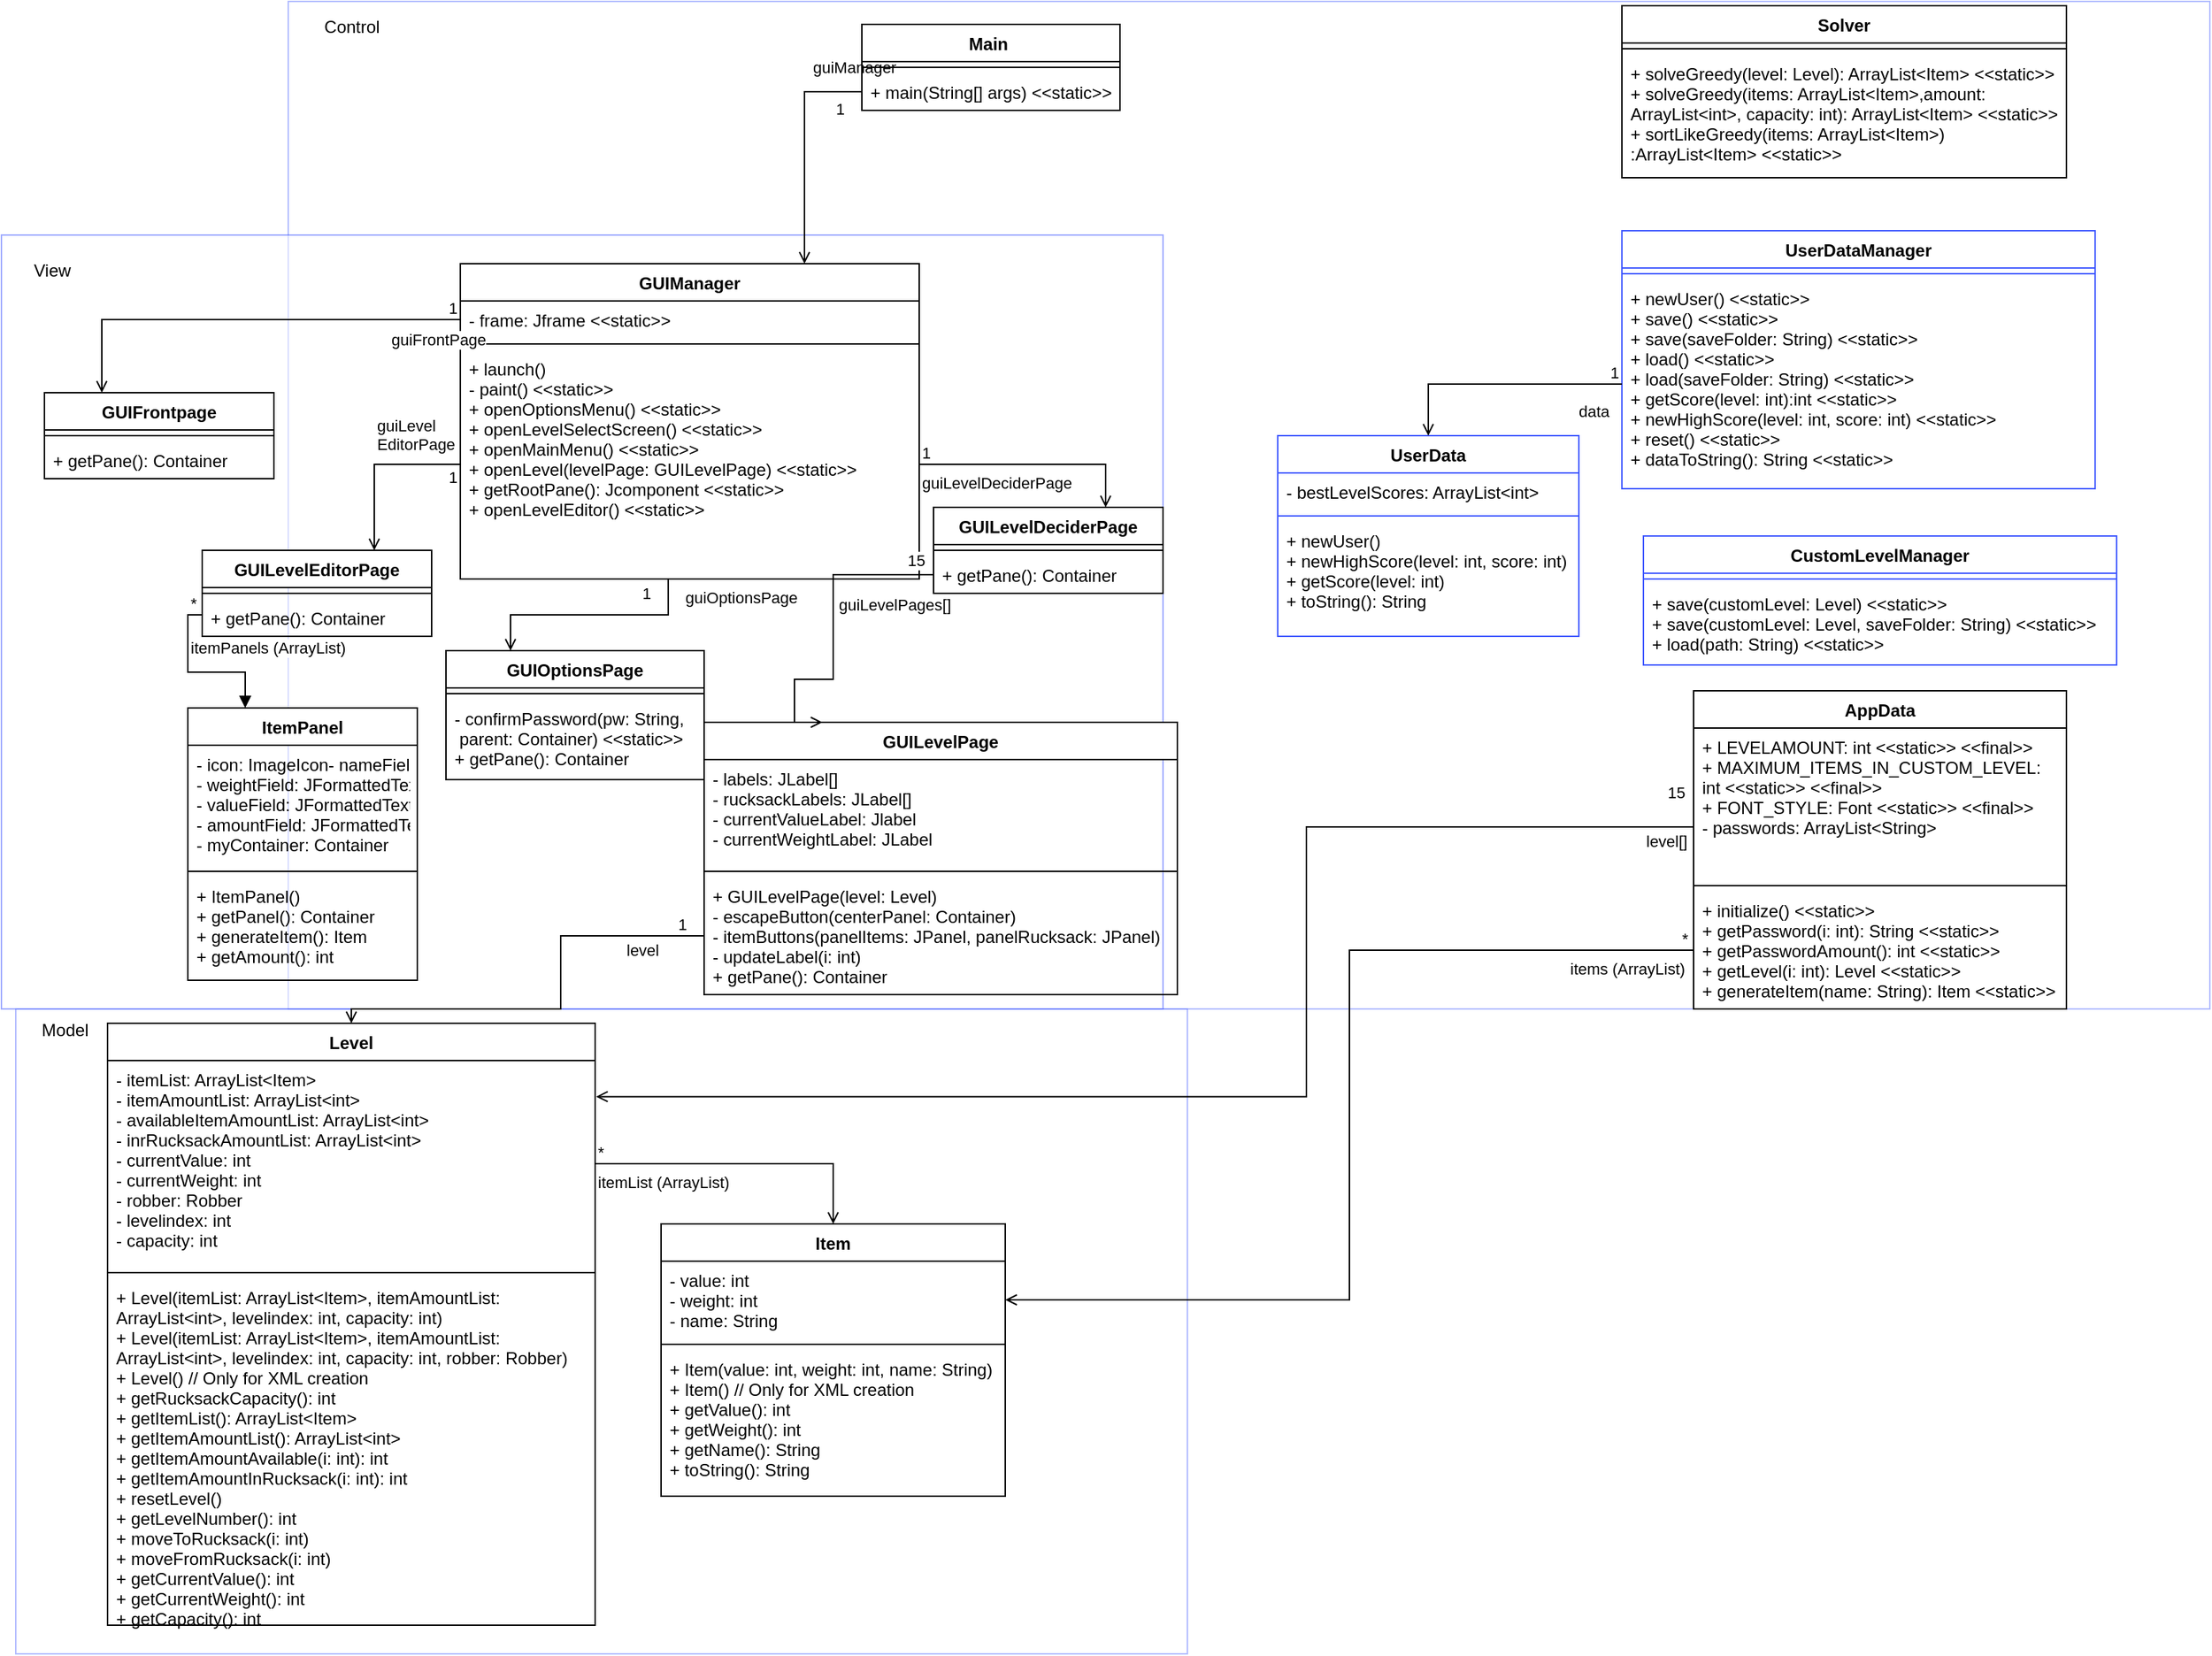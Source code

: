 <mxfile version="20.8.3" type="github">
  <diagram id="mvksxYR37wyYuG3UCGVY" name="Page-1">
    <mxGraphModel dx="893" dy="1289" grid="1" gridSize="10" guides="1" tooltips="1" connect="1" arrows="1" fold="1" page="1" pageScale="1" pageWidth="827" pageHeight="1169" math="0" shadow="0">
      <root>
        <mxCell id="0" />
        <mxCell id="1" parent="0" />
        <mxCell id="172" value="" style="group" parent="1" vertex="1" connectable="0">
          <mxGeometry x="10" y="710" width="817" height="450" as="geometry" />
        </mxCell>
        <mxCell id="168" value="" style="verticalLabelPosition=bottom;verticalAlign=top;html=1;shape=mxgraph.basic.rect;fillColor2=none;strokeWidth=1;size=20;indent=5;strokeColor=#4059FF;opacity=40;" parent="172" vertex="1">
          <mxGeometry width="817" height="450" as="geometry" />
        </mxCell>
        <mxCell id="169" value="Model" style="text;html=1;align=center;verticalAlign=middle;resizable=0;points=[];autosize=1;strokeColor=none;fillColor=none;" parent="172" vertex="1">
          <mxGeometry x="4" width="60" height="30" as="geometry" />
        </mxCell>
        <mxCell id="167" value="" style="group" parent="1" vertex="1" connectable="0">
          <mxGeometry x="200" y="7" width="1340" height="703" as="geometry" />
        </mxCell>
        <mxCell id="165" value="" style="verticalLabelPosition=bottom;verticalAlign=top;html=1;shape=mxgraph.basic.rect;fillColor2=none;strokeWidth=1;size=20;indent=5;strokeColor=#4059FF;opacity=40;" parent="167" vertex="1">
          <mxGeometry width="1340" height="703" as="geometry" />
        </mxCell>
        <mxCell id="166" value="Control" style="text;html=1;align=center;verticalAlign=middle;resizable=0;points=[];autosize=1;strokeColor=none;fillColor=none;" parent="167" vertex="1">
          <mxGeometry x="14" y="3" width="60" height="30" as="geometry" />
        </mxCell>
        <mxCell id="142" value="AppData" style="swimlane;fontStyle=1;align=center;verticalAlign=top;childLayout=stackLayout;horizontal=1;startSize=26;horizontalStack=0;resizeParent=1;resizeParentMax=0;resizeLast=0;collapsible=1;marginBottom=0;" parent="167" vertex="1">
          <mxGeometry x="980" y="481" width="260" height="222" as="geometry" />
        </mxCell>
        <mxCell id="143" value="+ LEVELAMOUNT: int &lt;&lt;static&gt;&gt; &lt;&lt;final&gt;&gt;&#xa;+ MAXIMUM_ITEMS_IN_CUSTOM_LEVEL: &#xa;int &lt;&lt;static&gt;&gt; &lt;&lt;final&gt;&gt;&#xa;+ FONT_STYLE: Font &lt;&lt;static&gt;&gt; &lt;&lt;final&gt;&gt;&#xa;- passwords: ArrayList&lt;String&gt;" style="text;strokeColor=none;fillColor=none;align=left;verticalAlign=top;spacingLeft=4;spacingRight=4;overflow=hidden;rotatable=0;points=[[0,0.5],[1,0.5]];portConstraint=eastwest;" parent="142" vertex="1">
          <mxGeometry y="26" width="260" height="106" as="geometry" />
        </mxCell>
        <mxCell id="144" value="" style="line;strokeWidth=1;fillColor=none;align=left;verticalAlign=middle;spacingTop=-1;spacingLeft=3;spacingRight=3;rotatable=0;labelPosition=right;points=[];portConstraint=eastwest;strokeColor=inherit;" parent="142" vertex="1">
          <mxGeometry y="132" width="260" height="8" as="geometry" />
        </mxCell>
        <mxCell id="145" value="+ initialize() &lt;&lt;static&gt;&gt;&#xa;+ getPassword(i: int): String &lt;&lt;static&gt;&gt;&#xa;+ getPasswordAmount(): int &lt;&lt;static&gt;&gt;&#xa;+ getLevel(i: int): Level &lt;&lt;static&gt;&gt;&#xa;+ generateItem(name: String): Item &lt;&lt;static&gt;&gt;" style="text;strokeColor=none;fillColor=none;align=left;verticalAlign=top;spacingLeft=4;spacingRight=4;overflow=hidden;rotatable=0;points=[[0,0.5],[1,0.5]];portConstraint=eastwest;" parent="142" vertex="1">
          <mxGeometry y="140" width="260" height="82" as="geometry" />
        </mxCell>
        <mxCell id="rfqS0FoRNYUOpUuC3CO1-176" value="CustomLevelManager" style="swimlane;fontStyle=1;align=center;verticalAlign=top;childLayout=stackLayout;horizontal=1;startSize=26;horizontalStack=0;resizeParent=1;resizeParentMax=0;resizeLast=0;collapsible=1;marginBottom=0;strokeColor=#4059FF;" parent="167" vertex="1">
          <mxGeometry x="945" y="373" width="330" height="90" as="geometry" />
        </mxCell>
        <mxCell id="rfqS0FoRNYUOpUuC3CO1-177" value="" style="line;strokeWidth=1;fillColor=none;align=left;verticalAlign=middle;spacingTop=-1;spacingLeft=3;spacingRight=3;rotatable=0;labelPosition=right;points=[];portConstraint=eastwest;strokeColor=inherit;" parent="rfqS0FoRNYUOpUuC3CO1-176" vertex="1">
          <mxGeometry y="26" width="330" height="8" as="geometry" />
        </mxCell>
        <mxCell id="rfqS0FoRNYUOpUuC3CO1-178" value="+ save(customLevel: Level) &lt;&lt;static&gt;&gt;&#xa;+ save(customLevel: Level, saveFolder: String) &lt;&lt;static&gt;&gt;&#xa;+ load(path: String) &lt;&lt;static&gt;&gt;" style="text;strokeColor=none;fillColor=none;align=left;verticalAlign=top;spacingLeft=4;spacingRight=4;overflow=hidden;rotatable=0;points=[[0,0.5],[1,0.5]];portConstraint=eastwest;" parent="rfqS0FoRNYUOpUuC3CO1-176" vertex="1">
          <mxGeometry y="34" width="330" height="56" as="geometry" />
        </mxCell>
        <mxCell id="153" value="" style="group;textOpacity=70;opacity=50;" parent="1" vertex="1" connectable="0">
          <mxGeometry y="170" width="820" height="540" as="geometry" />
        </mxCell>
        <mxCell id="151" value="" style="verticalLabelPosition=bottom;verticalAlign=top;html=1;shape=mxgraph.basic.rect;fillColor2=none;strokeWidth=1;size=20;indent=5;strokeColor=#4059FF;opacity=50;" parent="153" vertex="1">
          <mxGeometry width="810" height="540" as="geometry" />
        </mxCell>
        <mxCell id="152" value="View" style="text;html=1;align=center;verticalAlign=middle;resizable=0;points=[];autosize=1;strokeColor=none;fillColor=none;" parent="153" vertex="1">
          <mxGeometry x="10" y="10" width="50" height="30" as="geometry" />
        </mxCell>
        <mxCell id="rfqS0FoRNYUOpUuC3CO1-179" value="GUILevelEditorPage" style="swimlane;fontStyle=1;align=center;verticalAlign=top;childLayout=stackLayout;horizontal=1;startSize=26;horizontalStack=0;resizeParent=1;resizeParentMax=0;resizeLast=0;collapsible=1;marginBottom=0;" parent="153" vertex="1">
          <mxGeometry x="140" y="220" width="160" height="60" as="geometry" />
        </mxCell>
        <mxCell id="rfqS0FoRNYUOpUuC3CO1-181" value="" style="line;strokeWidth=1;fillColor=none;align=left;verticalAlign=middle;spacingTop=-1;spacingLeft=3;spacingRight=3;rotatable=0;labelPosition=right;points=[];portConstraint=eastwest;strokeColor=inherit;" parent="rfqS0FoRNYUOpUuC3CO1-179" vertex="1">
          <mxGeometry y="26" width="160" height="8" as="geometry" />
        </mxCell>
        <mxCell id="rfqS0FoRNYUOpUuC3CO1-182" value="+ getPane(): Container" style="text;strokeColor=none;fillColor=none;align=left;verticalAlign=top;spacingLeft=4;spacingRight=4;overflow=hidden;rotatable=0;points=[[0,0.5],[1,0.5]];portConstraint=eastwest;" parent="rfqS0FoRNYUOpUuC3CO1-179" vertex="1">
          <mxGeometry y="34" width="160" height="26" as="geometry" />
        </mxCell>
        <mxCell id="98" value="GUIFrontpage" style="swimlane;fontStyle=1;align=center;verticalAlign=top;childLayout=stackLayout;horizontal=1;startSize=26;horizontalStack=0;resizeParent=1;resizeParentMax=0;resizeLast=0;collapsible=1;marginBottom=0;" parent="153" vertex="1">
          <mxGeometry x="30" y="110" width="160" height="60" as="geometry" />
        </mxCell>
        <mxCell id="100" value="" style="line;strokeWidth=1;fillColor=none;align=left;verticalAlign=middle;spacingTop=-1;spacingLeft=3;spacingRight=3;rotatable=0;labelPosition=right;points=[];portConstraint=eastwest;strokeColor=inherit;" parent="98" vertex="1">
          <mxGeometry y="26" width="160" height="8" as="geometry" />
        </mxCell>
        <mxCell id="101" value="+ getPane(): Container" style="text;strokeColor=none;fillColor=none;align=left;verticalAlign=top;spacingLeft=4;spacingRight=4;overflow=hidden;rotatable=0;points=[[0,0.5],[1,0.5]];portConstraint=eastwest;" parent="98" vertex="1">
          <mxGeometry y="34" width="160" height="26" as="geometry" />
        </mxCell>
        <mxCell id="8h8RB2Nk_SxBK3uABi0S-176" value="ItemPanel" style="swimlane;fontStyle=1;align=center;verticalAlign=top;childLayout=stackLayout;horizontal=1;startSize=26;horizontalStack=0;resizeParent=1;resizeParentMax=0;resizeLast=0;collapsible=1;marginBottom=0;" vertex="1" parent="153">
          <mxGeometry x="130" y="330" width="160" height="190" as="geometry" />
        </mxCell>
        <mxCell id="8h8RB2Nk_SxBK3uABi0S-177" value="- icon: ImageIcon- nameField: JFormattedTextField &lt;&lt;final&gt;&gt;&#xa;- weightField: JFormattedTextField &lt;&lt;final&gt;&gt;&#xa;- valueField: JFormattedTextField &lt;&lt;final&gt;&gt; &#xa;- amountField: JFormattedTextField &lt;&lt;final&gt;&gt; &#xa;- myContainer: Container " style="text;strokeColor=none;fillColor=none;align=left;verticalAlign=top;spacingLeft=4;spacingRight=4;overflow=hidden;rotatable=0;points=[[0,0.5],[1,0.5]];portConstraint=eastwest;" vertex="1" parent="8h8RB2Nk_SxBK3uABi0S-176">
          <mxGeometry y="26" width="160" height="84" as="geometry" />
        </mxCell>
        <mxCell id="8h8RB2Nk_SxBK3uABi0S-178" value="" style="line;strokeWidth=1;fillColor=none;align=left;verticalAlign=middle;spacingTop=-1;spacingLeft=3;spacingRight=3;rotatable=0;labelPosition=right;points=[];portConstraint=eastwest;strokeColor=inherit;" vertex="1" parent="8h8RB2Nk_SxBK3uABi0S-176">
          <mxGeometry y="110" width="160" height="8" as="geometry" />
        </mxCell>
        <mxCell id="8h8RB2Nk_SxBK3uABi0S-179" value="+ ItemPanel()&#xa;+ getPanel(): Container&#xa;+ generateItem(): Item&#xa;+ getAmount(): int&#xa;" style="text;strokeColor=none;fillColor=none;align=left;verticalAlign=top;spacingLeft=4;spacingRight=4;overflow=hidden;rotatable=0;points=[[0,0.5],[1,0.5]];portConstraint=eastwest;" vertex="1" parent="8h8RB2Nk_SxBK3uABi0S-176">
          <mxGeometry y="118" width="160" height="72" as="geometry" />
        </mxCell>
        <mxCell id="8h8RB2Nk_SxBK3uABi0S-183" value="&lt;div&gt;itemPanels (ArrayList)&lt;/div&gt;" style="endArrow=block;endFill=1;html=1;edgeStyle=orthogonalEdgeStyle;align=left;verticalAlign=top;rounded=0;exitX=0;exitY=0.75;exitDx=0;exitDy=0;entryX=0.25;entryY=0;entryDx=0;entryDy=0;" edge="1" parent="153" source="rfqS0FoRNYUOpUuC3CO1-179" target="8h8RB2Nk_SxBK3uABi0S-176">
          <mxGeometry x="-0.655" relative="1" as="geometry">
            <mxPoint x="50" y="300" as="sourcePoint" />
            <mxPoint x="210" y="300" as="targetPoint" />
            <mxPoint as="offset" />
          </mxGeometry>
        </mxCell>
        <mxCell id="8h8RB2Nk_SxBK3uABi0S-184" value="*" style="edgeLabel;resizable=0;html=1;align=left;verticalAlign=bottom;" connectable="0" vertex="1" parent="8h8RB2Nk_SxBK3uABi0S-183">
          <mxGeometry x="-1" relative="1" as="geometry">
            <mxPoint x="-10" as="offset" />
          </mxGeometry>
        </mxCell>
        <mxCell id="78" value="GUIManager" style="swimlane;fontStyle=1;align=center;verticalAlign=top;childLayout=stackLayout;horizontal=1;startSize=26;horizontalStack=0;resizeParent=1;resizeParentMax=0;resizeLast=0;collapsible=1;marginBottom=0;" parent="153" vertex="1">
          <mxGeometry x="320" y="20" width="320" height="220" as="geometry" />
        </mxCell>
        <mxCell id="79" value="- frame: Jframe &lt;&lt;static&gt;&gt;" style="text;strokeColor=none;fillColor=none;align=left;verticalAlign=top;spacingLeft=4;spacingRight=4;overflow=hidden;rotatable=0;points=[[0,0.5],[1,0.5]];portConstraint=eastwest;" parent="78" vertex="1">
          <mxGeometry y="26" width="320" height="26" as="geometry" />
        </mxCell>
        <mxCell id="80" value="" style="line;strokeWidth=1;fillColor=none;align=left;verticalAlign=middle;spacingTop=-1;spacingLeft=3;spacingRight=3;rotatable=0;labelPosition=right;points=[];portConstraint=eastwest;strokeColor=inherit;" parent="78" vertex="1">
          <mxGeometry y="52" width="320" height="8" as="geometry" />
        </mxCell>
        <mxCell id="81" value="+ launch()&#xa;- paint() &lt;&lt;static&gt;&gt;&#xa;+ openOptionsMenu() &lt;&lt;static&gt;&gt;&#xa;+ openLevelSelectScreen() &lt;&lt;static&gt;&gt;&#xa;+ openMainMenu() &lt;&lt;static&gt;&gt;&#xa;+ openLevel(levelPage: GUILevelPage) &lt;&lt;static&gt;&gt;&#xa;+ getRootPane(): Jcomponent &lt;&lt;static&gt;&gt;&#xa;+ openLevelEditor() &lt;&lt;static&gt;&gt;" style="text;strokeColor=none;fillColor=none;align=left;verticalAlign=top;spacingLeft=4;spacingRight=4;overflow=hidden;rotatable=0;points=[[0,0.5],[1,0.5]];portConstraint=eastwest;" parent="78" vertex="1">
          <mxGeometry y="60" width="320" height="160" as="geometry" />
        </mxCell>
        <mxCell id="116" value="guiFrontPage" style="endArrow=open;endFill=0;html=1;edgeStyle=orthogonalEdgeStyle;align=left;verticalAlign=top;rounded=0;exitX=0;exitY=0.5;exitDx=0;exitDy=0;entryX=0.25;entryY=0;entryDx=0;entryDy=0;" parent="153" source="79" target="98" edge="1">
          <mxGeometry x="-0.667" y="1" relative="1" as="geometry">
            <mxPoint x="430" y="510" as="sourcePoint" />
            <mxPoint x="590" y="510" as="targetPoint" />
            <mxPoint as="offset" />
          </mxGeometry>
        </mxCell>
        <mxCell id="117" value="1" style="edgeLabel;resizable=0;html=1;align=left;verticalAlign=bottom;" parent="116" connectable="0" vertex="1">
          <mxGeometry x="-1" relative="1" as="geometry">
            <mxPoint x="-10" as="offset" />
          </mxGeometry>
        </mxCell>
        <mxCell id="rfqS0FoRNYUOpUuC3CO1-183" value="&lt;div&gt;guiLevel&lt;/div&gt;&lt;div&gt;EditorPage&lt;/div&gt;" style="endArrow=open;endFill=0;html=1;edgeStyle=orthogonalEdgeStyle;align=left;verticalAlign=top;rounded=0;exitX=0;exitY=0.5;exitDx=0;exitDy=0;entryX=0.75;entryY=0;entryDx=0;entryDy=0;" parent="153" source="81" target="rfqS0FoRNYUOpUuC3CO1-179" edge="1">
          <mxGeometry y="-40" relative="1" as="geometry">
            <mxPoint x="280" y="310" as="sourcePoint" />
            <mxPoint x="440" y="310" as="targetPoint" />
            <Array as="points">
              <mxPoint x="260" y="160" />
            </Array>
            <mxPoint x="40" y="-40" as="offset" />
          </mxGeometry>
        </mxCell>
        <mxCell id="rfqS0FoRNYUOpUuC3CO1-184" value="1" style="edgeLabel;resizable=0;html=1;align=left;verticalAlign=bottom;" parent="rfqS0FoRNYUOpUuC3CO1-183" connectable="0" vertex="1">
          <mxGeometry x="-1" relative="1" as="geometry">
            <mxPoint x="-10" y="17" as="offset" />
          </mxGeometry>
        </mxCell>
        <mxCell id="106" value="GUILevelDeciderPage" style="swimlane;fontStyle=1;align=center;verticalAlign=top;childLayout=stackLayout;horizontal=1;startSize=26;horizontalStack=0;resizeParent=1;resizeParentMax=0;resizeLast=0;collapsible=1;marginBottom=0;" parent="153" vertex="1">
          <mxGeometry x="650" y="190" width="160" height="60" as="geometry" />
        </mxCell>
        <mxCell id="108" value="" style="line;strokeWidth=1;fillColor=none;align=left;verticalAlign=middle;spacingTop=-1;spacingLeft=3;spacingRight=3;rotatable=0;labelPosition=right;points=[];portConstraint=eastwest;strokeColor=inherit;" parent="106" vertex="1">
          <mxGeometry y="26" width="160" height="8" as="geometry" />
        </mxCell>
        <mxCell id="109" value="+ getPane(): Container" style="text;strokeColor=none;fillColor=none;align=left;verticalAlign=top;spacingLeft=4;spacingRight=4;overflow=hidden;rotatable=0;points=[[0,0.5],[1,0.5]];portConstraint=eastwest;" parent="106" vertex="1">
          <mxGeometry y="34" width="160" height="26" as="geometry" />
        </mxCell>
        <mxCell id="110" value="guiLevelDeciderPage" style="endArrow=open;endFill=0;html=1;edgeStyle=orthogonalEdgeStyle;align=left;verticalAlign=top;rounded=0;exitX=1;exitY=0.5;exitDx=0;exitDy=0;entryX=0.75;entryY=0;entryDx=0;entryDy=0;" parent="153" source="81" target="106" edge="1">
          <mxGeometry x="-1" relative="1" as="geometry">
            <mxPoint x="240" y="570" as="sourcePoint" />
            <mxPoint x="400" y="570" as="targetPoint" />
          </mxGeometry>
        </mxCell>
        <mxCell id="111" value="1" style="edgeLabel;resizable=0;html=1;align=left;verticalAlign=bottom;" parent="110" connectable="0" vertex="1">
          <mxGeometry x="-1" relative="1" as="geometry" />
        </mxCell>
        <mxCell id="118" value="GUILevelPage" style="swimlane;fontStyle=1;align=center;verticalAlign=top;childLayout=stackLayout;horizontal=1;startSize=26;horizontalStack=0;resizeParent=1;resizeParentMax=0;resizeLast=0;collapsible=1;marginBottom=0;" parent="153" vertex="1">
          <mxGeometry x="490" y="340" width="330" height="190" as="geometry" />
        </mxCell>
        <mxCell id="119" value="- labels: JLabel[]&#xa;- rucksackLabels: JLabel[]&#xa;- currentValueLabel: Jlabel&#xa;- currentWeightLabel: JLabel" style="text;strokeColor=none;fillColor=none;align=left;verticalAlign=top;spacingLeft=4;spacingRight=4;overflow=hidden;rotatable=0;points=[[0,0.5],[1,0.5]];portConstraint=eastwest;" parent="118" vertex="1">
          <mxGeometry y="26" width="330" height="74" as="geometry" />
        </mxCell>
        <mxCell id="120" value="" style="line;strokeWidth=1;fillColor=none;align=left;verticalAlign=middle;spacingTop=-1;spacingLeft=3;spacingRight=3;rotatable=0;labelPosition=right;points=[];portConstraint=eastwest;strokeColor=inherit;" parent="118" vertex="1">
          <mxGeometry y="100" width="330" height="8" as="geometry" />
        </mxCell>
        <mxCell id="121" value="+ GUILevelPage(level: Level)&#xa;- escapeButton(centerPanel: Container)&#xa;- itemButtons(panelItems: JPanel, panelRucksack: JPanel)&#xa;- updateLabel(i: int)&#xa;+ getPane(): Container" style="text;strokeColor=none;fillColor=none;align=left;verticalAlign=top;spacingLeft=4;spacingRight=4;overflow=hidden;rotatable=0;points=[[0,0.5],[1,0.5]];portConstraint=eastwest;" parent="118" vertex="1">
          <mxGeometry y="108" width="330" height="82" as="geometry" />
        </mxCell>
        <mxCell id="126" value="guiLevelPages[]" style="endArrow=open;endFill=0;html=1;edgeStyle=orthogonalEdgeStyle;align=left;verticalAlign=top;rounded=0;exitX=0;exitY=0.5;exitDx=0;exitDy=0;entryX=0.25;entryY=0;entryDx=0;entryDy=0;" parent="153" source="109" target="118" edge="1">
          <mxGeometry x="-0.379" y="8" relative="1" as="geometry">
            <mxPoint x="500" y="500" as="sourcePoint" />
            <mxPoint x="660" y="500" as="targetPoint" />
            <Array as="points">
              <mxPoint x="580" y="237" />
              <mxPoint x="580" y="310" />
              <mxPoint x="553" y="310" />
            </Array>
            <mxPoint as="offset" />
          </mxGeometry>
        </mxCell>
        <mxCell id="127" value="15" style="edgeLabel;resizable=0;html=1;align=left;verticalAlign=bottom;" parent="126" connectable="0" vertex="1">
          <mxGeometry x="-1" relative="1" as="geometry">
            <mxPoint x="-20" y="-2" as="offset" />
          </mxGeometry>
        </mxCell>
        <mxCell id="102" value="GUIOptionsPage" style="swimlane;fontStyle=1;align=center;verticalAlign=top;childLayout=stackLayout;horizontal=1;startSize=26;horizontalStack=0;resizeParent=1;resizeParentMax=0;resizeLast=0;collapsible=1;marginBottom=0;" parent="153" vertex="1">
          <mxGeometry x="310" y="290" width="180" height="90" as="geometry" />
        </mxCell>
        <mxCell id="104" value="" style="line;strokeWidth=1;fillColor=none;align=left;verticalAlign=middle;spacingTop=-1;spacingLeft=3;spacingRight=3;rotatable=0;labelPosition=right;points=[];portConstraint=eastwest;strokeColor=inherit;" parent="102" vertex="1">
          <mxGeometry y="26" width="180" height="8" as="geometry" />
        </mxCell>
        <mxCell id="105" value="- confirmPassword(pw: String,&#xa; parent: Container) &lt;&lt;static&gt;&gt;&#xa;+ getPane(): Container" style="text;strokeColor=none;fillColor=none;align=left;verticalAlign=top;spacingLeft=4;spacingRight=4;overflow=hidden;rotatable=0;points=[[0,0.5],[1,0.5]];portConstraint=eastwest;" parent="102" vertex="1">
          <mxGeometry y="34" width="180" height="56" as="geometry" />
        </mxCell>
        <mxCell id="114" value="guiOptionsPage" style="endArrow=open;endFill=0;html=1;edgeStyle=orthogonalEdgeStyle;align=left;verticalAlign=top;rounded=0;entryX=0.25;entryY=0;entryDx=0;entryDy=0;exitX=0.453;exitY=1.002;exitDx=0;exitDy=0;exitPerimeter=0;" parent="153" source="81" target="102" edge="1">
          <mxGeometry x="-1" y="10" relative="1" as="geometry">
            <mxPoint x="240" y="260" as="sourcePoint" />
            <mxPoint x="610" y="570" as="targetPoint" />
            <Array as="points" />
            <mxPoint as="offset" />
          </mxGeometry>
        </mxCell>
        <mxCell id="115" value="1" style="edgeLabel;resizable=0;html=1;align=left;verticalAlign=bottom;" parent="114" connectable="0" vertex="1">
          <mxGeometry x="-1" relative="1" as="geometry">
            <mxPoint x="-20" y="18" as="offset" />
          </mxGeometry>
        </mxCell>
        <mxCell id="88" value="guiManager" style="endArrow=open;endFill=0;html=1;edgeStyle=orthogonalEdgeStyle;align=left;verticalAlign=top;rounded=0;entryX=0.75;entryY=0;entryDx=0;entryDy=0;exitX=0;exitY=0.5;exitDx=0;exitDy=0;" parent="1" source="77" target="78" edge="1">
          <mxGeometry x="-0.548" y="-30" relative="1" as="geometry">
            <mxPoint x="190" y="110" as="sourcePoint" />
            <mxPoint x="370" y="90" as="targetPoint" />
            <mxPoint as="offset" />
          </mxGeometry>
        </mxCell>
        <mxCell id="89" value="1" style="edgeLabel;resizable=0;html=1;align=left;verticalAlign=bottom;" parent="88" connectable="0" vertex="1">
          <mxGeometry x="-1" relative="1" as="geometry">
            <mxPoint x="-20" y="20" as="offset" />
          </mxGeometry>
        </mxCell>
        <mxCell id="122" value="Item" style="swimlane;fontStyle=1;align=center;verticalAlign=top;childLayout=stackLayout;horizontal=1;startSize=26;horizontalStack=0;resizeParent=1;resizeParentMax=0;resizeLast=0;collapsible=1;marginBottom=0;" parent="1" vertex="1">
          <mxGeometry x="460" y="860" width="240" height="190" as="geometry" />
        </mxCell>
        <mxCell id="123" value="- value: int&#xa;- weight: int&#xa;- name: String" style="text;strokeColor=none;fillColor=none;align=left;verticalAlign=top;spacingLeft=4;spacingRight=4;overflow=hidden;rotatable=0;points=[[0,0.5],[1,0.5]];portConstraint=eastwest;" parent="122" vertex="1">
          <mxGeometry y="26" width="240" height="54" as="geometry" />
        </mxCell>
        <mxCell id="124" value="" style="line;strokeWidth=1;fillColor=none;align=left;verticalAlign=middle;spacingTop=-1;spacingLeft=3;spacingRight=3;rotatable=0;labelPosition=right;points=[];portConstraint=eastwest;strokeColor=inherit;" parent="122" vertex="1">
          <mxGeometry y="80" width="240" height="8" as="geometry" />
        </mxCell>
        <mxCell id="125" value="+ Item(value: int, weight: int, name: String)&#xa;+ Item() // Only for XML creation&#xa;+ getValue(): int&#xa;+ getWeight(): int&#xa;+ getName(): String&#xa;+ toString(): String&#xa;" style="text;strokeColor=none;fillColor=none;align=left;verticalAlign=top;spacingLeft=4;spacingRight=4;overflow=hidden;rotatable=0;points=[[0,0.5],[1,0.5]];portConstraint=eastwest;" parent="122" vertex="1">
          <mxGeometry y="88" width="240" height="102" as="geometry" />
        </mxCell>
        <mxCell id="128" value="Level" style="swimlane;fontStyle=1;align=center;verticalAlign=top;childLayout=stackLayout;horizontal=1;startSize=26;horizontalStack=0;resizeParent=1;resizeParentMax=0;resizeLast=0;collapsible=1;marginBottom=0;" parent="1" vertex="1">
          <mxGeometry x="74" y="720" width="340" height="420" as="geometry" />
        </mxCell>
        <mxCell id="129" value="- itemList: ArrayList&lt;Item&gt;&#xa;- itemAmountList: ArrayList&lt;int&gt;&#xa;- availableItemAmountList: ArrayList&lt;int&gt;&#xa;- inrRucksackAmountList: ArrayList&lt;int&gt;&#xa;- currentValue: int&#xa;- currentWeight: int&#xa;- robber: Robber&#xa;- levelindex: int&#xa;- capacity: int" style="text;strokeColor=none;fillColor=none;align=left;verticalAlign=top;spacingLeft=4;spacingRight=4;overflow=hidden;rotatable=0;points=[[0,0.5],[1,0.5]];portConstraint=eastwest;" parent="128" vertex="1">
          <mxGeometry y="26" width="340" height="144" as="geometry" />
        </mxCell>
        <mxCell id="130" value="" style="line;strokeWidth=1;fillColor=none;align=left;verticalAlign=middle;spacingTop=-1;spacingLeft=3;spacingRight=3;rotatable=0;labelPosition=right;points=[];portConstraint=eastwest;strokeColor=inherit;" parent="128" vertex="1">
          <mxGeometry y="170" width="340" height="8" as="geometry" />
        </mxCell>
        <mxCell id="131" value="+ Level(itemList: ArrayList&lt;Item&gt;, itemAmountList: &#xa;ArrayList&lt;int&gt;, levelindex: int, capacity: int)&#xa;+ Level(itemList: ArrayList&lt;Item&gt;, itemAmountList: &#xa;ArrayList&lt;int&gt;, levelindex: int, capacity: int, robber: Robber)&#xa;+ Level() // Only for XML creation&#xa;+ getRucksackCapacity(): int&#xa;+ getItemList(): ArrayList&lt;Item&gt;&#xa;+ getItemAmountList(): ArrayList&lt;int&gt;&#xa;+ getItemAmountAvailable(i: int): int&#xa;+ getItemAmountInRucksack(i: int): int&#xa;+ resetLevel()&#xa;+ getLevelNumber(): int&#xa;+ moveToRucksack(i: int)&#xa;+ moveFromRucksack(i: int)&#xa;+ getCurrentValue(): int&#xa;+ getCurrentWeight(): int&#xa;+ getCapacity(): int" style="text;strokeColor=none;fillColor=none;align=left;verticalAlign=top;spacingLeft=4;spacingRight=4;overflow=hidden;rotatable=0;points=[[0,0.5],[1,0.5]];portConstraint=eastwest;" parent="128" vertex="1">
          <mxGeometry y="178" width="340" height="242" as="geometry" />
        </mxCell>
        <mxCell id="132" value="level" style="endArrow=open;endFill=0;html=1;edgeStyle=orthogonalEdgeStyle;align=left;verticalAlign=top;rounded=0;exitX=0;exitY=0.5;exitDx=0;exitDy=0;entryX=0.5;entryY=0;entryDx=0;entryDy=0;" parent="1" source="121" target="128" edge="1">
          <mxGeometry x="-0.631" y="-3" relative="1" as="geometry">
            <mxPoint x="420" y="770" as="sourcePoint" />
            <mxPoint x="580" y="770" as="targetPoint" />
            <mxPoint as="offset" />
            <Array as="points">
              <mxPoint x="390" y="659" />
              <mxPoint x="390" y="710" />
              <mxPoint x="244" y="710" />
            </Array>
          </mxGeometry>
        </mxCell>
        <mxCell id="133" value="1" style="edgeLabel;resizable=0;html=1;align=left;verticalAlign=bottom;" parent="132" connectable="0" vertex="1">
          <mxGeometry x="-1" relative="1" as="geometry">
            <mxPoint x="-20" as="offset" />
          </mxGeometry>
        </mxCell>
        <mxCell id="135" value="itemList (ArrayList)" style="endArrow=open;endFill=0;html=1;edgeStyle=orthogonalEdgeStyle;align=left;verticalAlign=top;rounded=0;exitX=1;exitY=0.5;exitDx=0;exitDy=0;entryX=0.5;entryY=0;entryDx=0;entryDy=0;" parent="1" source="129" target="122" edge="1">
          <mxGeometry x="-1" relative="1" as="geometry">
            <mxPoint x="410" y="910" as="sourcePoint" />
            <mxPoint x="570" y="910" as="targetPoint" />
          </mxGeometry>
        </mxCell>
        <mxCell id="136" value="*" style="edgeLabel;resizable=0;html=1;align=left;verticalAlign=bottom;" parent="135" connectable="0" vertex="1">
          <mxGeometry x="-1" relative="1" as="geometry" />
        </mxCell>
        <mxCell id="146" value="Solver" style="swimlane;fontStyle=1;align=center;verticalAlign=top;childLayout=stackLayout;horizontal=1;startSize=26;horizontalStack=0;resizeParent=1;resizeParentMax=0;resizeLast=0;collapsible=1;marginBottom=0;" parent="1" vertex="1">
          <mxGeometry x="1130" y="10" width="310" height="120" as="geometry" />
        </mxCell>
        <mxCell id="148" value="" style="line;strokeWidth=1;fillColor=none;align=left;verticalAlign=middle;spacingTop=-1;spacingLeft=3;spacingRight=3;rotatable=0;labelPosition=right;points=[];portConstraint=eastwest;strokeColor=inherit;" parent="146" vertex="1">
          <mxGeometry y="26" width="310" height="8" as="geometry" />
        </mxCell>
        <mxCell id="149" value="+ solveGreedy(level: Level): ArrayList&lt;Item&gt; &lt;&lt;static&gt;&gt;&#xa;+ solveGreedy(items: ArrayList&lt;Item&gt;,amount: &#xa;ArrayList&lt;int&gt;, capacity: int): ArrayList&lt;Item&gt; &lt;&lt;static&gt;&gt;&#xa;+ sortLikeGreedy(items: ArrayList&lt;Item&gt;)&#xa;:ArrayList&lt;Item&gt; &lt;&lt;static&gt;&gt;" style="text;strokeColor=none;fillColor=none;align=left;verticalAlign=top;spacingLeft=4;spacingRight=4;overflow=hidden;rotatable=0;points=[[0,0.5],[1,0.5]];portConstraint=eastwest;" parent="146" vertex="1">
          <mxGeometry y="34" width="310" height="86" as="geometry" />
        </mxCell>
        <mxCell id="74" value="Main " style="swimlane;fontStyle=1;align=center;verticalAlign=top;childLayout=stackLayout;horizontal=1;startSize=26;horizontalStack=0;resizeParent=1;resizeParentMax=0;resizeLast=0;collapsible=1;marginBottom=0;" parent="1" vertex="1">
          <mxGeometry x="600" y="23" width="180" height="60" as="geometry" />
        </mxCell>
        <mxCell id="76" value="" style="line;strokeWidth=1;fillColor=none;align=left;verticalAlign=middle;spacingTop=-1;spacingLeft=3;spacingRight=3;rotatable=0;labelPosition=right;points=[];portConstraint=eastwest;strokeColor=inherit;" parent="74" vertex="1">
          <mxGeometry y="26" width="180" height="8" as="geometry" />
        </mxCell>
        <mxCell id="77" value="+ main(String[] args) &lt;&lt;static&gt;&gt;" style="text;strokeColor=none;fillColor=none;align=left;verticalAlign=top;spacingLeft=4;spacingRight=4;overflow=hidden;rotatable=0;points=[[0,0.5],[1,0.5]];portConstraint=eastwest;" parent="74" vertex="1">
          <mxGeometry y="34" width="180" height="26" as="geometry" />
        </mxCell>
        <mxCell id="154" value="UserDataManager" style="swimlane;fontStyle=1;align=center;verticalAlign=top;childLayout=stackLayout;horizontal=1;startSize=26;horizontalStack=0;resizeParent=1;resizeParentMax=0;resizeLast=0;collapsible=1;marginBottom=0;strokeColor=#4059FF;" parent="1" vertex="1">
          <mxGeometry x="1130" y="167" width="330" height="180" as="geometry" />
        </mxCell>
        <mxCell id="156" value="" style="line;strokeWidth=1;fillColor=none;align=left;verticalAlign=middle;spacingTop=-1;spacingLeft=3;spacingRight=3;rotatable=0;labelPosition=right;points=[];portConstraint=eastwest;strokeColor=inherit;" parent="154" vertex="1">
          <mxGeometry y="26" width="330" height="8" as="geometry" />
        </mxCell>
        <mxCell id="157" value="+ newUser() &lt;&lt;static&gt;&gt;&#xa;+ save() &lt;&lt;static&gt;&gt;&#xa;+ save(saveFolder: String) &lt;&lt;static&gt;&gt;&#xa;+ load() &lt;&lt;static&gt;&gt;&#xa;+ load(saveFolder: String) &lt;&lt;static&gt;&gt;&#xa;+ getScore(level: int):int &lt;&lt;static&gt;&gt;&#xa;+ newHighScore(level: int, score: int) &lt;&lt;static&gt;&gt;&#xa;+ reset() &lt;&lt;static&gt;&gt;&#xa;+ dataToString(): String &lt;&lt;static&gt;&gt;" style="text;strokeColor=none;fillColor=none;align=left;verticalAlign=top;spacingLeft=4;spacingRight=4;overflow=hidden;rotatable=0;points=[[0,0.5],[1,0.5]];portConstraint=eastwest;" parent="154" vertex="1">
          <mxGeometry y="34" width="330" height="146" as="geometry" />
        </mxCell>
        <mxCell id="158" value="UserData" style="swimlane;fontStyle=1;align=center;verticalAlign=top;childLayout=stackLayout;horizontal=1;startSize=26;horizontalStack=0;resizeParent=1;resizeParentMax=0;resizeLast=0;collapsible=1;marginBottom=0;strokeColor=#4059FF;" parent="1" vertex="1">
          <mxGeometry x="890" y="310" width="210" height="140" as="geometry" />
        </mxCell>
        <mxCell id="159" value="- bestLevelScores: ArrayList&lt;int&gt;" style="text;strokeColor=none;fillColor=none;align=left;verticalAlign=top;spacingLeft=4;spacingRight=4;overflow=hidden;rotatable=0;points=[[0,0.5],[1,0.5]];portConstraint=eastwest;" parent="158" vertex="1">
          <mxGeometry y="26" width="210" height="26" as="geometry" />
        </mxCell>
        <mxCell id="160" value="" style="line;strokeWidth=1;fillColor=none;align=left;verticalAlign=middle;spacingTop=-1;spacingLeft=3;spacingRight=3;rotatable=0;labelPosition=right;points=[];portConstraint=eastwest;strokeColor=inherit;" parent="158" vertex="1">
          <mxGeometry y="52" width="210" height="8" as="geometry" />
        </mxCell>
        <mxCell id="161" value="+ newUser()&#xa;+ newHighScore(level: int, score: int)&#xa;+ getScore(level: int)&#xa;+ toString(): String" style="text;strokeColor=none;fillColor=none;align=left;verticalAlign=top;spacingLeft=4;spacingRight=4;overflow=hidden;rotatable=0;points=[[0,0.5],[1,0.5]];portConstraint=eastwest;" parent="158" vertex="1">
          <mxGeometry y="60" width="210" height="80" as="geometry" />
        </mxCell>
        <mxCell id="162" value="data" style="endArrow=open;endFill=0;html=1;edgeStyle=orthogonalEdgeStyle;align=left;verticalAlign=top;rounded=0;entryX=0.5;entryY=0;entryDx=0;entryDy=0;exitX=0;exitY=0.5;exitDx=0;exitDy=0;" parent="1" source="157" target="158" edge="1">
          <mxGeometry x="-0.623" y="6" relative="1" as="geometry">
            <mxPoint x="1090" y="200" as="sourcePoint" />
            <mxPoint x="1250" y="230" as="targetPoint" />
            <mxPoint as="offset" />
          </mxGeometry>
        </mxCell>
        <mxCell id="163" value="1" style="edgeLabel;resizable=0;html=1;align=left;verticalAlign=bottom;strokeColor=#4059FF;" parent="162" connectable="0" vertex="1">
          <mxGeometry x="-1" relative="1" as="geometry">
            <mxPoint x="-10" as="offset" />
          </mxGeometry>
        </mxCell>
        <mxCell id="173" value="level[]" style="endArrow=open;endFill=0;html=1;edgeStyle=orthogonalEdgeStyle;align=left;verticalAlign=top;rounded=0;exitX=0;exitY=0.5;exitDx=0;exitDy=0;entryX=1.002;entryY=0.175;entryDx=0;entryDy=0;entryPerimeter=0;" parent="1" source="143" target="129" edge="1">
          <mxGeometry x="-0.895" y="-3" relative="1" as="geometry">
            <mxPoint x="710" y="810" as="sourcePoint" />
            <mxPoint x="870" y="810" as="targetPoint" />
            <Array as="points">
              <mxPoint x="910" y="583" />
              <mxPoint x="910" y="771" />
            </Array>
            <mxPoint as="offset" />
          </mxGeometry>
        </mxCell>
        <mxCell id="174" value="15" style="edgeLabel;resizable=0;html=1;align=left;verticalAlign=bottom;" parent="173" connectable="0" vertex="1">
          <mxGeometry x="-1" relative="1" as="geometry">
            <mxPoint x="-20" as="offset" />
          </mxGeometry>
        </mxCell>
        <mxCell id="175" value="items (ArrayList)" style="endArrow=open;endFill=0;html=1;edgeStyle=orthogonalEdgeStyle;align=left;verticalAlign=top;rounded=0;exitX=0;exitY=0.5;exitDx=0;exitDy=0;entryX=1;entryY=0.5;entryDx=0;entryDy=0;" parent="1" source="145" target="123" edge="1">
          <mxGeometry x="-0.755" relative="1" as="geometry">
            <mxPoint x="1250" y="740" as="sourcePoint" />
            <mxPoint x="1410" y="740" as="targetPoint" />
            <mxPoint as="offset" />
          </mxGeometry>
        </mxCell>
        <mxCell id="176" value="*" style="edgeLabel;resizable=0;html=1;align=left;verticalAlign=bottom;" parent="175" connectable="0" vertex="1">
          <mxGeometry x="-1" relative="1" as="geometry">
            <mxPoint x="-10" as="offset" />
          </mxGeometry>
        </mxCell>
      </root>
    </mxGraphModel>
  </diagram>
</mxfile>
